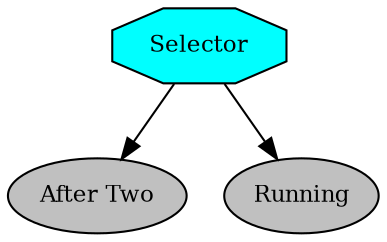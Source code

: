 digraph selector {
graph [fontname="times-roman"];
node [fontname="times-roman"];
edge [fontname="times-roman"];
Selector [fillcolor=cyan, fontcolor=black, fontsize=11, shape=octagon, style=filled];
"After Two" [fillcolor=gray, fontcolor=black, fontsize=11, shape=ellipse, style=filled];
Selector -> "After Two";
Running [fillcolor=gray, fontcolor=black, fontsize=11, shape=ellipse, style=filled];
Selector -> Running;
}
